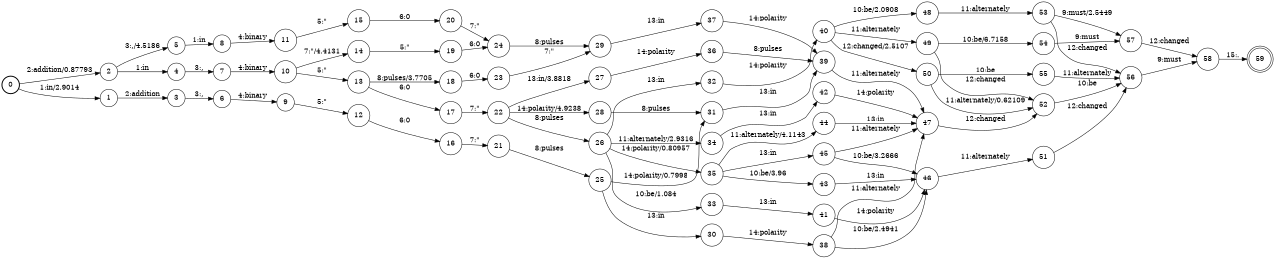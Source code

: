 digraph FST {
rankdir = LR;
size = "8.5,11";
label = "";
center = 1;
orientation = Portrait;
ranksep = "0.4";
nodesep = "0.25";
0 [label = "0", shape = circle, style = bold, fontsize = 14]
	0 -> 1 [label = "1:in/2.9014", fontsize = 14];
	0 -> 2 [label = "2:addition/0.87793", fontsize = 14];
1 [label = "1", shape = circle, style = solid, fontsize = 14]
	1 -> 3 [label = "2:addition", fontsize = 14];
2 [label = "2", shape = circle, style = solid, fontsize = 14]
	2 -> 4 [label = "1:in", fontsize = 14];
	2 -> 5 [label = "3:,/4.5186", fontsize = 14];
3 [label = "3", shape = circle, style = solid, fontsize = 14]
	3 -> 6 [label = "3:,", fontsize = 14];
4 [label = "4", shape = circle, style = solid, fontsize = 14]
	4 -> 7 [label = "3:,", fontsize = 14];
5 [label = "5", shape = circle, style = solid, fontsize = 14]
	5 -> 8 [label = "1:in", fontsize = 14];
6 [label = "6", shape = circle, style = solid, fontsize = 14]
	6 -> 9 [label = "4:binary", fontsize = 14];
7 [label = "7", shape = circle, style = solid, fontsize = 14]
	7 -> 10 [label = "4:binary", fontsize = 14];
8 [label = "8", shape = circle, style = solid, fontsize = 14]
	8 -> 11 [label = "4:binary", fontsize = 14];
9 [label = "9", shape = circle, style = solid, fontsize = 14]
	9 -> 12 [label = "5:&quot;", fontsize = 14];
10 [label = "10", shape = circle, style = solid, fontsize = 14]
	10 -> 13 [label = "5:&quot;", fontsize = 14];
	10 -> 14 [label = "7:&quot;/4.4131", fontsize = 14];
11 [label = "11", shape = circle, style = solid, fontsize = 14]
	11 -> 15 [label = "5:&quot;", fontsize = 14];
12 [label = "12", shape = circle, style = solid, fontsize = 14]
	12 -> 16 [label = "6:0", fontsize = 14];
13 [label = "13", shape = circle, style = solid, fontsize = 14]
	13 -> 17 [label = "6:0", fontsize = 14];
	13 -> 18 [label = "8:pulses/3.7705", fontsize = 14];
14 [label = "14", shape = circle, style = solid, fontsize = 14]
	14 -> 19 [label = "5:&quot;", fontsize = 14];
15 [label = "15", shape = circle, style = solid, fontsize = 14]
	15 -> 20 [label = "6:0", fontsize = 14];
16 [label = "16", shape = circle, style = solid, fontsize = 14]
	16 -> 21 [label = "7:&quot;", fontsize = 14];
17 [label = "17", shape = circle, style = solid, fontsize = 14]
	17 -> 22 [label = "7:&quot;", fontsize = 14];
18 [label = "18", shape = circle, style = solid, fontsize = 14]
	18 -> 23 [label = "6:0", fontsize = 14];
19 [label = "19", shape = circle, style = solid, fontsize = 14]
	19 -> 24 [label = "6:0", fontsize = 14];
20 [label = "20", shape = circle, style = solid, fontsize = 14]
	20 -> 24 [label = "7:&quot;", fontsize = 14];
21 [label = "21", shape = circle, style = solid, fontsize = 14]
	21 -> 25 [label = "8:pulses", fontsize = 14];
22 [label = "22", shape = circle, style = solid, fontsize = 14]
	22 -> 27 [label = "13:in/3.8818", fontsize = 14];
	22 -> 26 [label = "8:pulses", fontsize = 14];
	22 -> 28 [label = "14:polarity/4.9238", fontsize = 14];
23 [label = "23", shape = circle, style = solid, fontsize = 14]
	23 -> 29 [label = "7:&quot;", fontsize = 14];
24 [label = "24", shape = circle, style = solid, fontsize = 14]
	24 -> 29 [label = "8:pulses", fontsize = 14];
25 [label = "25", shape = circle, style = solid, fontsize = 14]
	25 -> 30 [label = "13:in", fontsize = 14];
	25 -> 31 [label = "14:polarity/0.7998", fontsize = 14];
26 [label = "26", shape = circle, style = solid, fontsize = 14]
	26 -> 32 [label = "13:in", fontsize = 14];
	26 -> 33 [label = "10:be/1.084", fontsize = 14];
	26 -> 34 [label = "11:alternately/2.9316", fontsize = 14];
	26 -> 35 [label = "14:polarity/0.80957", fontsize = 14];
27 [label = "27", shape = circle, style = solid, fontsize = 14]
	27 -> 36 [label = "14:polarity", fontsize = 14];
28 [label = "28", shape = circle, style = solid, fontsize = 14]
	28 -> 31 [label = "8:pulses", fontsize = 14];
29 [label = "29", shape = circle, style = solid, fontsize = 14]
	29 -> 37 [label = "13:in", fontsize = 14];
30 [label = "30", shape = circle, style = solid, fontsize = 14]
	30 -> 38 [label = "14:polarity", fontsize = 14];
31 [label = "31", shape = circle, style = solid, fontsize = 14]
	31 -> 39 [label = "13:in", fontsize = 14];
32 [label = "32", shape = circle, style = solid, fontsize = 14]
	32 -> 40 [label = "14:polarity", fontsize = 14];
33 [label = "33", shape = circle, style = solid, fontsize = 14]
	33 -> 41 [label = "13:in", fontsize = 14];
34 [label = "34", shape = circle, style = solid, fontsize = 14]
	34 -> 42 [label = "13:in", fontsize = 14];
35 [label = "35", shape = circle, style = solid, fontsize = 14]
	35 -> 45 [label = "13:in", fontsize = 14];
	35 -> 43 [label = "10:be/3.96", fontsize = 14];
	35 -> 44 [label = "11:alternately/4.1143", fontsize = 14];
36 [label = "36", shape = circle, style = solid, fontsize = 14]
	36 -> 39 [label = "8:pulses", fontsize = 14];
37 [label = "37", shape = circle, style = solid, fontsize = 14]
	37 -> 39 [label = "14:polarity", fontsize = 14];
38 [label = "38", shape = circle, style = solid, fontsize = 14]
	38 -> 46 [label = "10:be/2.4941", fontsize = 14];
	38 -> 47 [label = "11:alternately", fontsize = 14];
39 [label = "39", shape = circle, style = solid, fontsize = 14]
	39 -> 47 [label = "11:alternately", fontsize = 14];
40 [label = "40", shape = circle, style = solid, fontsize = 14]
	40 -> 48 [label = "10:be/2.0908", fontsize = 14];
	40 -> 49 [label = "11:alternately", fontsize = 14];
	40 -> 50 [label = "12:changed/2.5107", fontsize = 14];
41 [label = "41", shape = circle, style = solid, fontsize = 14]
	41 -> 46 [label = "14:polarity", fontsize = 14];
42 [label = "42", shape = circle, style = solid, fontsize = 14]
	42 -> 47 [label = "14:polarity", fontsize = 14];
43 [label = "43", shape = circle, style = solid, fontsize = 14]
	43 -> 46 [label = "13:in", fontsize = 14];
44 [label = "44", shape = circle, style = solid, fontsize = 14]
	44 -> 47 [label = "13:in", fontsize = 14];
45 [label = "45", shape = circle, style = solid, fontsize = 14]
	45 -> 46 [label = "10:be/3.2666", fontsize = 14];
	45 -> 47 [label = "11:alternately", fontsize = 14];
46 [label = "46", shape = circle, style = solid, fontsize = 14]
	46 -> 51 [label = "11:alternately", fontsize = 14];
47 [label = "47", shape = circle, style = solid, fontsize = 14]
	47 -> 52 [label = "12:changed", fontsize = 14];
48 [label = "48", shape = circle, style = solid, fontsize = 14]
	48 -> 53 [label = "11:alternately", fontsize = 14];
49 [label = "49", shape = circle, style = solid, fontsize = 14]
	49 -> 54 [label = "10:be/6.7158", fontsize = 14];
	49 -> 52 [label = "12:changed", fontsize = 14];
50 [label = "50", shape = circle, style = solid, fontsize = 14]
	50 -> 55 [label = "10:be", fontsize = 14];
	50 -> 52 [label = "11:alternately/0.62109", fontsize = 14];
51 [label = "51", shape = circle, style = solid, fontsize = 14]
	51 -> 56 [label = "12:changed", fontsize = 14];
52 [label = "52", shape = circle, style = solid, fontsize = 14]
	52 -> 56 [label = "10:be", fontsize = 14];
53 [label = "53", shape = circle, style = solid, fontsize = 14]
	53 -> 57 [label = "9:must/2.5449", fontsize = 14];
	53 -> 56 [label = "12:changed", fontsize = 14];
54 [label = "54", shape = circle, style = solid, fontsize = 14]
	54 -> 57 [label = "9:must", fontsize = 14];
55 [label = "55", shape = circle, style = solid, fontsize = 14]
	55 -> 56 [label = "11:alternately", fontsize = 14];
56 [label = "56", shape = circle, style = solid, fontsize = 14]
	56 -> 58 [label = "9:must", fontsize = 14];
57 [label = "57", shape = circle, style = solid, fontsize = 14]
	57 -> 58 [label = "12:changed", fontsize = 14];
58 [label = "58", shape = circle, style = solid, fontsize = 14]
	58 -> 59 [label = "15:.", fontsize = 14];
59 [label = "59", shape = doublecircle, style = solid, fontsize = 14]
}
